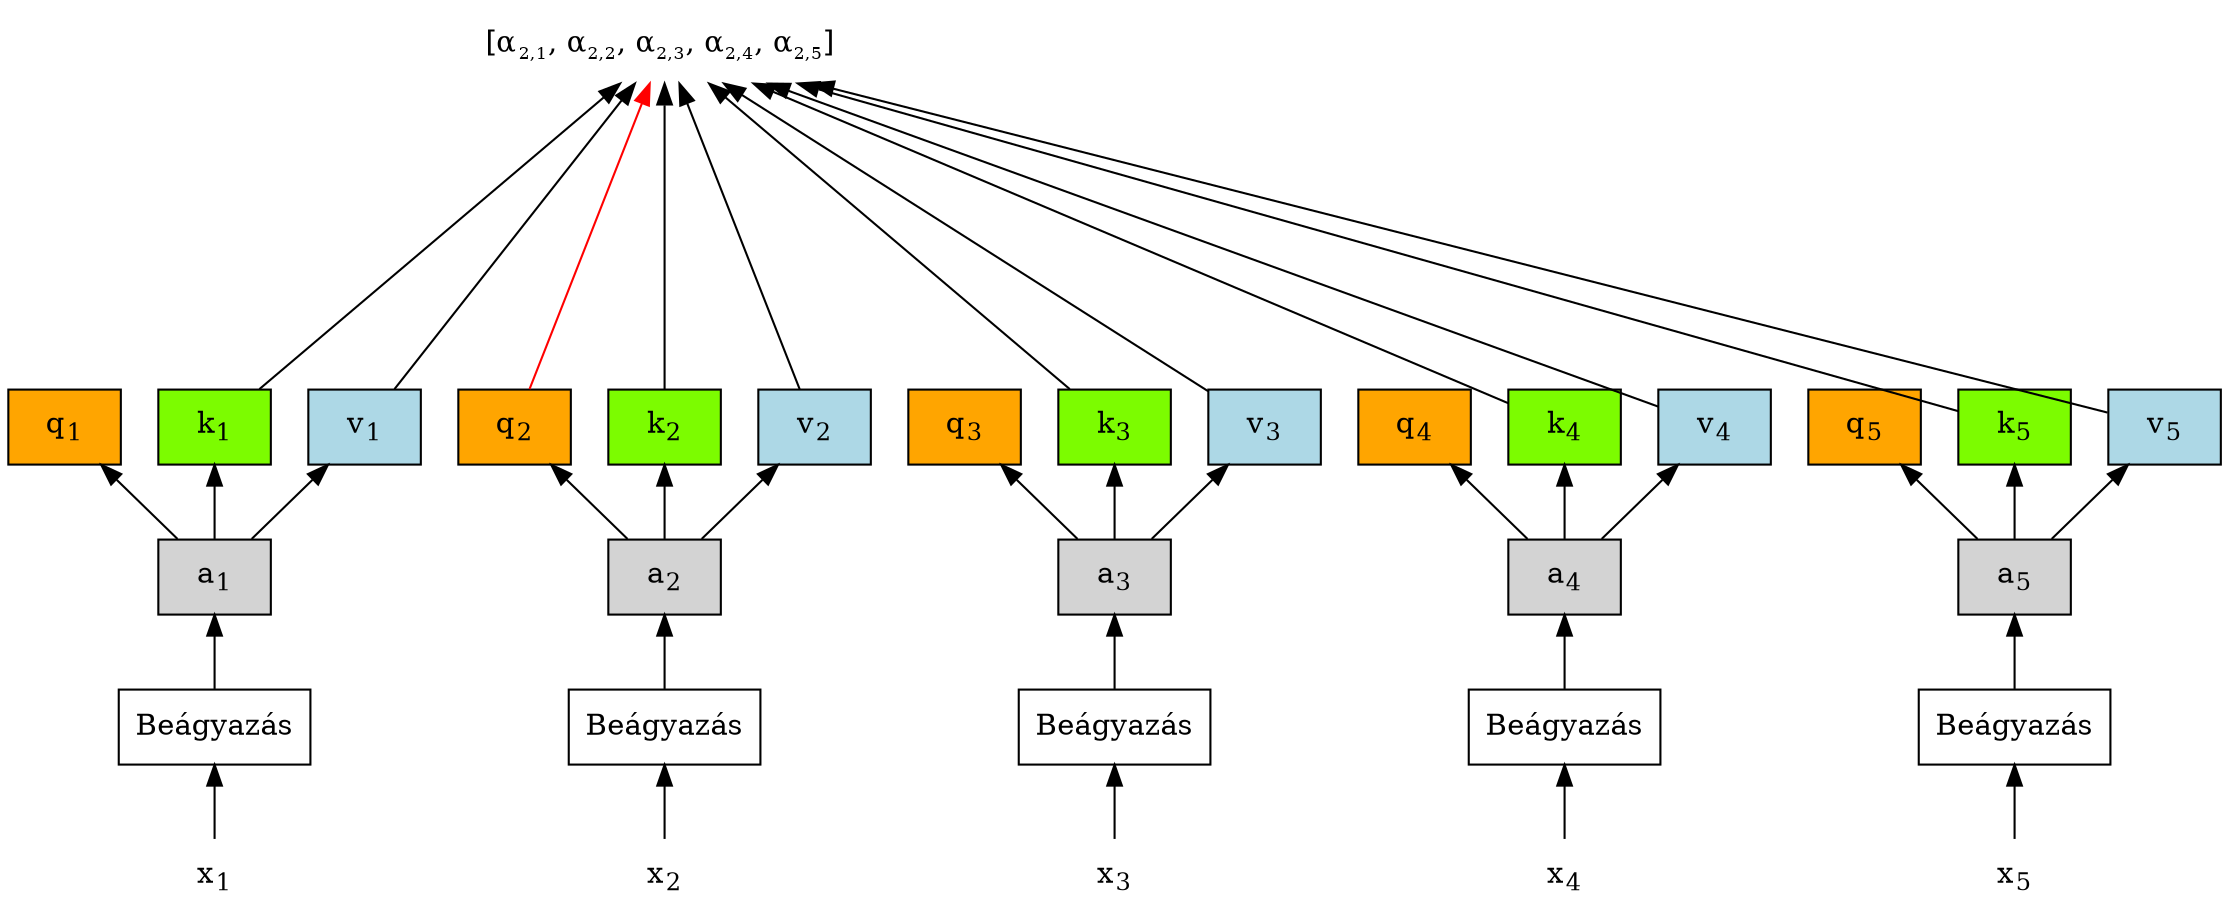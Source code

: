 digraph transformer {
    graph [dpi=300]
    rankdir = "BT"

    x1 [label=<x<sub>1</sub>>, shape="plaintext"]
    x2 [label=<x<sub>2</sub>>, shape="plaintext"]
    x3 [label=<x<sub>3</sub>>, shape="plaintext"]
    x4 [label=<x<sub>4</sub>>, shape="plaintext"]
    x5 [label=<x<sub>5</sub>>, shape="plaintext"]

    a1 [label=<a<sub>1</sub>>, shape="rectangle", style="filled", fillcolor=""]
    a2 [label=<a<sub>2</sub>>, shape="rectangle", style="filled", fillcolor=""]
    a3 [label=<a<sub>3</sub>>, shape="rectangle", style="filled", fillcolor=""]
    a4 [label=<a<sub>4</sub>>, shape="rectangle", style="filled", fillcolor=""]
    a5 [label=<a<sub>5</sub>>, shape="rectangle", style="filled", fillcolor=""]

    q1 [label=<q<sub>1</sub>>, shape="rectangle", style="filled", fillcolor="orange"]
    q2 [label=<q<sub>2</sub>>, shape="rectangle", style="filled", fillcolor="orange"]
    q3 [label=<q<sub>3</sub>>, shape="rectangle", style="filled", fillcolor="orange"]
    q4 [label=<q<sub>4</sub>>, shape="rectangle", style="filled", fillcolor="orange"]
    q5 [label=<q<sub>5</sub>>, shape="rectangle", style="filled", fillcolor="orange"]

    k1 [label=<k<sub>1</sub>>, shape="rectangle", style="filled", fillcolor="lawngreen"]
    k2 [label=<k<sub>2</sub>>, shape="rectangle", style="filled", fillcolor="lawngreen"]
    k3 [label=<k<sub>3</sub>>, shape="rectangle", style="filled", fillcolor="lawngreen"]
    k4 [label=<k<sub>4</sub>>, shape="rectangle", style="filled", fillcolor="lawngreen"]
    k5 [label=<k<sub>5</sub>>, shape="rectangle", style="filled", fillcolor="lawngreen"]

    v1 [label=<v<sub>1</sub>>, shape="rectangle", style="filled", fillcolor="lightblue"]
    v2 [label=<v<sub>2</sub>>, shape="rectangle", style="filled", fillcolor="lightblue"]
    v3 [label=<v<sub>3</sub>>, shape="rectangle", style="filled", fillcolor="lightblue"]
    v4 [label=<v<sub>4</sub>>, shape="rectangle", style="filled", fillcolor="lightblue"]
    v5 [label=<v<sub>5</sub>>, shape="rectangle", style="filled", fillcolor="lightblue"]

    embed1 [label="Beágyazás", shape="rectangle"]    
    embed2 [label="Beágyazás", shape="rectangle"]    
    embed3 [label="Beágyazás", shape="rectangle"]    
    embed4 [label="Beágyazás", shape="rectangle"]    
    embed5 [label="Beágyazás", shape="rectangle"]    

    //alpha1 [label=<[α<sub><font point-size="10">1,1</font></sub>, α<sub><font point-size="10">1,2</font></sub>, α<sub><font point-size="10">1,3</font></sub>, α<sub><font point-size="10">1,4</font></sub>, α<sub><font point-size="10">1,5</font></sub>] >, shape="plaintext"]
    alpha2 [label=<[α<sub><font point-size="10">2,1</font></sub>, α<sub><font point-size="10">2,2</font></sub>, α<sub><font point-size="10">2,3</font></sub>, α<sub><font point-size="10">2,4</font></sub>, α<sub><font point-size="10">2,5</font></sub>] >, shape="plaintext"]
    //alpha3 [label=<[α<sub><font point-size="10">3,1</font></sub>, α<sub><font point-size="10">3,2</font></sub>, α<sub><font point-size="10">3,3</font></sub>, α<sub><font point-size="10">3,4</font></sub>, α<sub><font point-size="10">3,5</font></sub>] >, shape="plaintext"]
    //alpha4 [label=<[α<sub><font point-size="10">4,1</font></sub>, α<sub><font point-size="10">4,2</font></sub>, α<sub><font point-size="10">4,3</font></sub>, α<sub><font point-size="10">4,4</font></sub>, α<sub><font point-size="10">4,5</font></sub>] >, shape="plaintext"]
    //alpha5 [label=<[α<sub><font point-size="10">5,1</font></sub>, α<sub><font point-size="10">5,2</font></sub>, α<sub><font point-size="10">5,3</font></sub>, α<sub><font point-size="10">5,4</font></sub>, α<sub><font point-size="10">5,5</font></sub>] >, shape="plaintext"]

    x1 -> embed1
    x2 -> embed2
    x3 -> embed3
    x4 -> embed4
    x5 -> embed5

    embed1 -> a1
    embed2 -> a2
    embed3 -> a3
    embed4 -> a4
    embed5 -> a5

    a1 -> q1
    a1 -> k1
    a1 -> v1
    a2 -> q2
    a2 -> k2
    a2 -> v2
    a3 -> q3
    a3 -> k3
    a3 -> v3
    a4 -> q4
    a4 -> k4
    a4 -> v4
    a5 -> q5
    a5 -> k5
    a5 -> v5
    splines="False"
    k1 -> alpha2 [minlen=4, constraint="False"]
    v1 -> alpha2 [minlen=4, constraint="False"]
    q2 -> alpha2 [minlen=4, constraint="True", color="red"]
    k2 -> alpha2 [minlen=4, constraint="True"]
    v2 -> alpha2 [minlen=4, constraint="True"]
    k3 -> alpha2 [minlen=4, constraint="False"]
    v3 -> alpha2 [minlen=4, constraint="False"]
    k4 -> alpha2 [minlen=4, constraint="False"]
    v4 -> alpha2 [minlen=4, constraint="False"]
    k5 -> alpha2 [minlen=4, constraint="False"]
    v5 -> alpha2 [minlen=4, constraint="False"]
    




















}